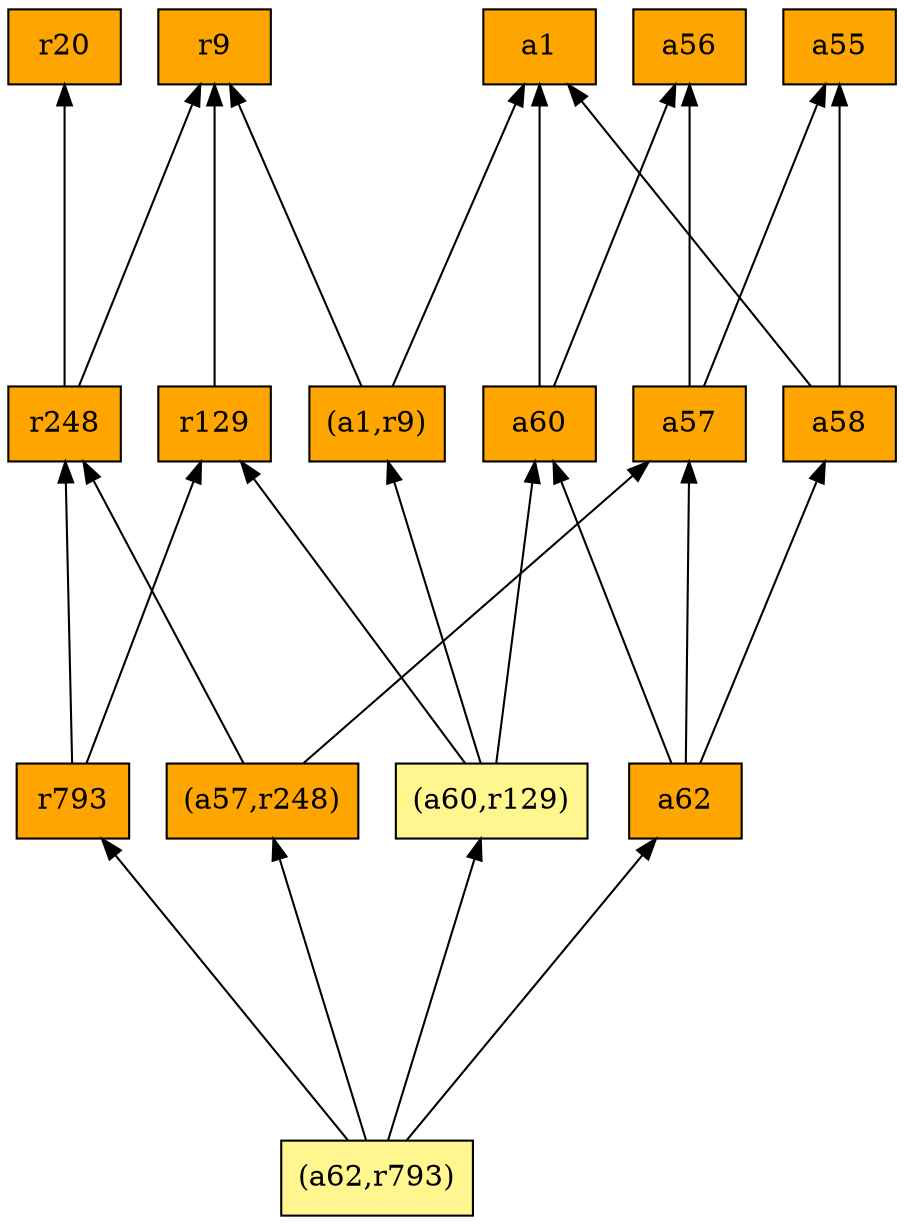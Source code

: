digraph G {
rankdir=BT;ranksep="2.0";
"(a1,r9)" [shape=record,fillcolor=orange,style=filled,label="{(a1,r9)}"];
"r129" [shape=record,fillcolor=orange,style=filled,label="{r129}"];
"a58" [shape=record,fillcolor=orange,style=filled,label="{a58}"];
"a56" [shape=record,fillcolor=orange,style=filled,label="{a56}"];
"a57" [shape=record,fillcolor=orange,style=filled,label="{a57}"];
"r793" [shape=record,fillcolor=orange,style=filled,label="{r793}"];
"(a62,r793)" [shape=record,fillcolor=khaki1,style=filled,label="{(a62,r793)}"];
"r9" [shape=record,fillcolor=orange,style=filled,label="{r9}"];
"a62" [shape=record,fillcolor=orange,style=filled,label="{a62}"];
"a1" [shape=record,fillcolor=orange,style=filled,label="{a1}"];
"r248" [shape=record,fillcolor=orange,style=filled,label="{r248}"];
"a60" [shape=record,fillcolor=orange,style=filled,label="{a60}"];
"(a57,r248)" [shape=record,fillcolor=orange,style=filled,label="{(a57,r248)}"];
"a55" [shape=record,fillcolor=orange,style=filled,label="{a55}"];
"r20" [shape=record,fillcolor=orange,style=filled,label="{r20}"];
"(a60,r129)" [shape=record,fillcolor=khaki1,style=filled,label="{(a60,r129)}"];
"(a1,r9)" -> "r9"
"(a1,r9)" -> "a1"
"r129" -> "r9"
"a58" -> "a1"
"a58" -> "a55"
"a57" -> "a56"
"a57" -> "a55"
"r793" -> "r129"
"r793" -> "r248"
"(a62,r793)" -> "(a60,r129)"
"(a62,r793)" -> "(a57,r248)"
"(a62,r793)" -> "r793"
"(a62,r793)" -> "a62"
"a62" -> "a58"
"a62" -> "a60"
"a62" -> "a57"
"r248" -> "r9"
"r248" -> "r20"
"a60" -> "a1"
"a60" -> "a56"
"(a57,r248)" -> "a57"
"(a57,r248)" -> "r248"
"(a60,r129)" -> "a60"
"(a60,r129)" -> "r129"
"(a60,r129)" -> "(a1,r9)"
}